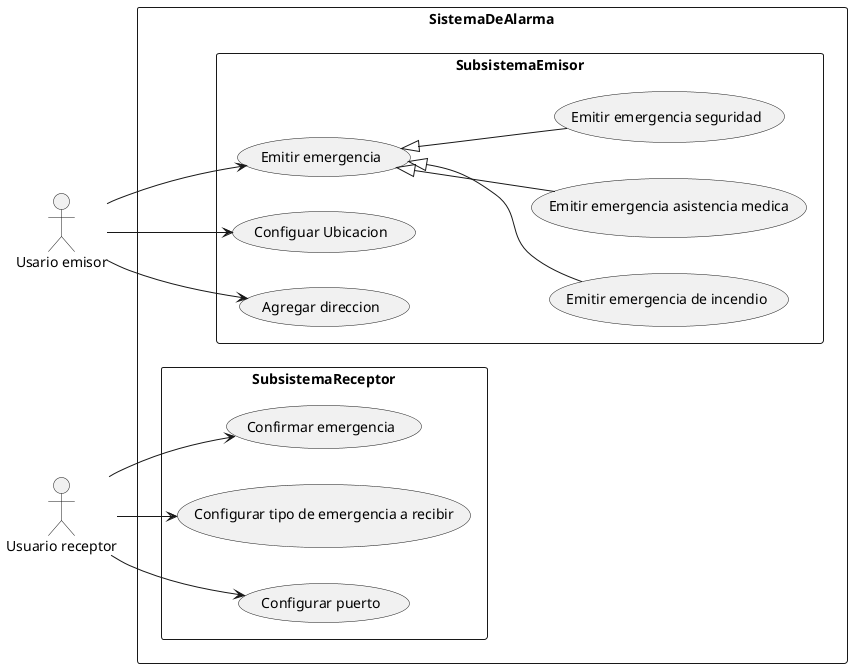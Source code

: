 @startuml prueba
left to right direction
skinparam monochrome true
actor "Usario emisor" as a1
rectangle SistemaDeAlarma{
    rectangle SubsistemaEmisor{
        usecase "Emitir emergencia" as UC1
        usecase "Emitir emergencia de incendio" as UC2
        usecase "Emitir emergencia asistencia medica" as UC3
        usecase "Emitir emergencia seguridad" as UC4
        usecase "Configuar Ubicacion" as UC8
        usecase "Agregar direccion" as UC9
        UC1<|-- UC2
        UC1<|-- UC3
        UC1<|-- UC4
    }
    rectangle SubsistemaReceptor{
        usecase "Confirmar emergencia" as UC6
        usecase "Configurar tipo de emergencia a recibir" as UC7
        usecase "Configurar puerto" as UC10
    }
}
actor "Usuario receptor" as a2
a1-->UC1
a1-->UC8
a1-->UC9
a2-->UC6
a2-->UC7
a2-->UC10
@enduml